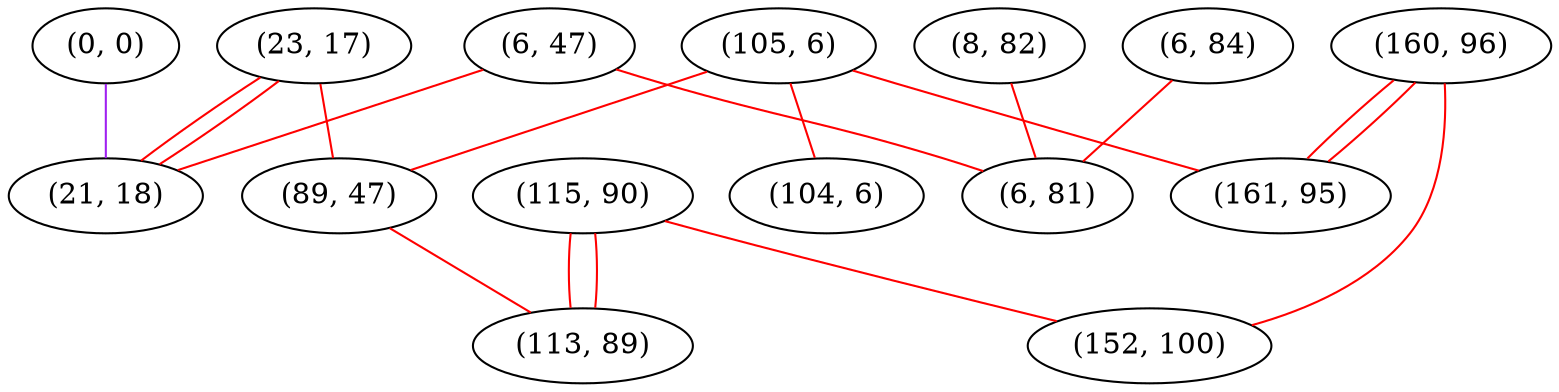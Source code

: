 graph "" {
"(160, 96)";
"(23, 17)";
"(6, 47)";
"(115, 90)";
"(0, 0)";
"(152, 100)";
"(6, 84)";
"(105, 6)";
"(8, 82)";
"(89, 47)";
"(104, 6)";
"(6, 81)";
"(161, 95)";
"(21, 18)";
"(113, 89)";
"(160, 96)" -- "(161, 95)"  [color=red, key=0, weight=1];
"(160, 96)" -- "(161, 95)"  [color=red, key=1, weight=1];
"(160, 96)" -- "(152, 100)"  [color=red, key=0, weight=1];
"(23, 17)" -- "(21, 18)"  [color=red, key=0, weight=1];
"(23, 17)" -- "(21, 18)"  [color=red, key=1, weight=1];
"(23, 17)" -- "(89, 47)"  [color=red, key=0, weight=1];
"(6, 47)" -- "(6, 81)"  [color=red, key=0, weight=1];
"(6, 47)" -- "(21, 18)"  [color=red, key=0, weight=1];
"(115, 90)" -- "(113, 89)"  [color=red, key=0, weight=1];
"(115, 90)" -- "(113, 89)"  [color=red, key=1, weight=1];
"(115, 90)" -- "(152, 100)"  [color=red, key=0, weight=1];
"(0, 0)" -- "(21, 18)"  [color=purple, key=0, weight=4];
"(6, 84)" -- "(6, 81)"  [color=red, key=0, weight=1];
"(105, 6)" -- "(104, 6)"  [color=red, key=0, weight=1];
"(105, 6)" -- "(161, 95)"  [color=red, key=0, weight=1];
"(105, 6)" -- "(89, 47)"  [color=red, key=0, weight=1];
"(8, 82)" -- "(6, 81)"  [color=red, key=0, weight=1];
"(89, 47)" -- "(113, 89)"  [color=red, key=0, weight=1];
}
